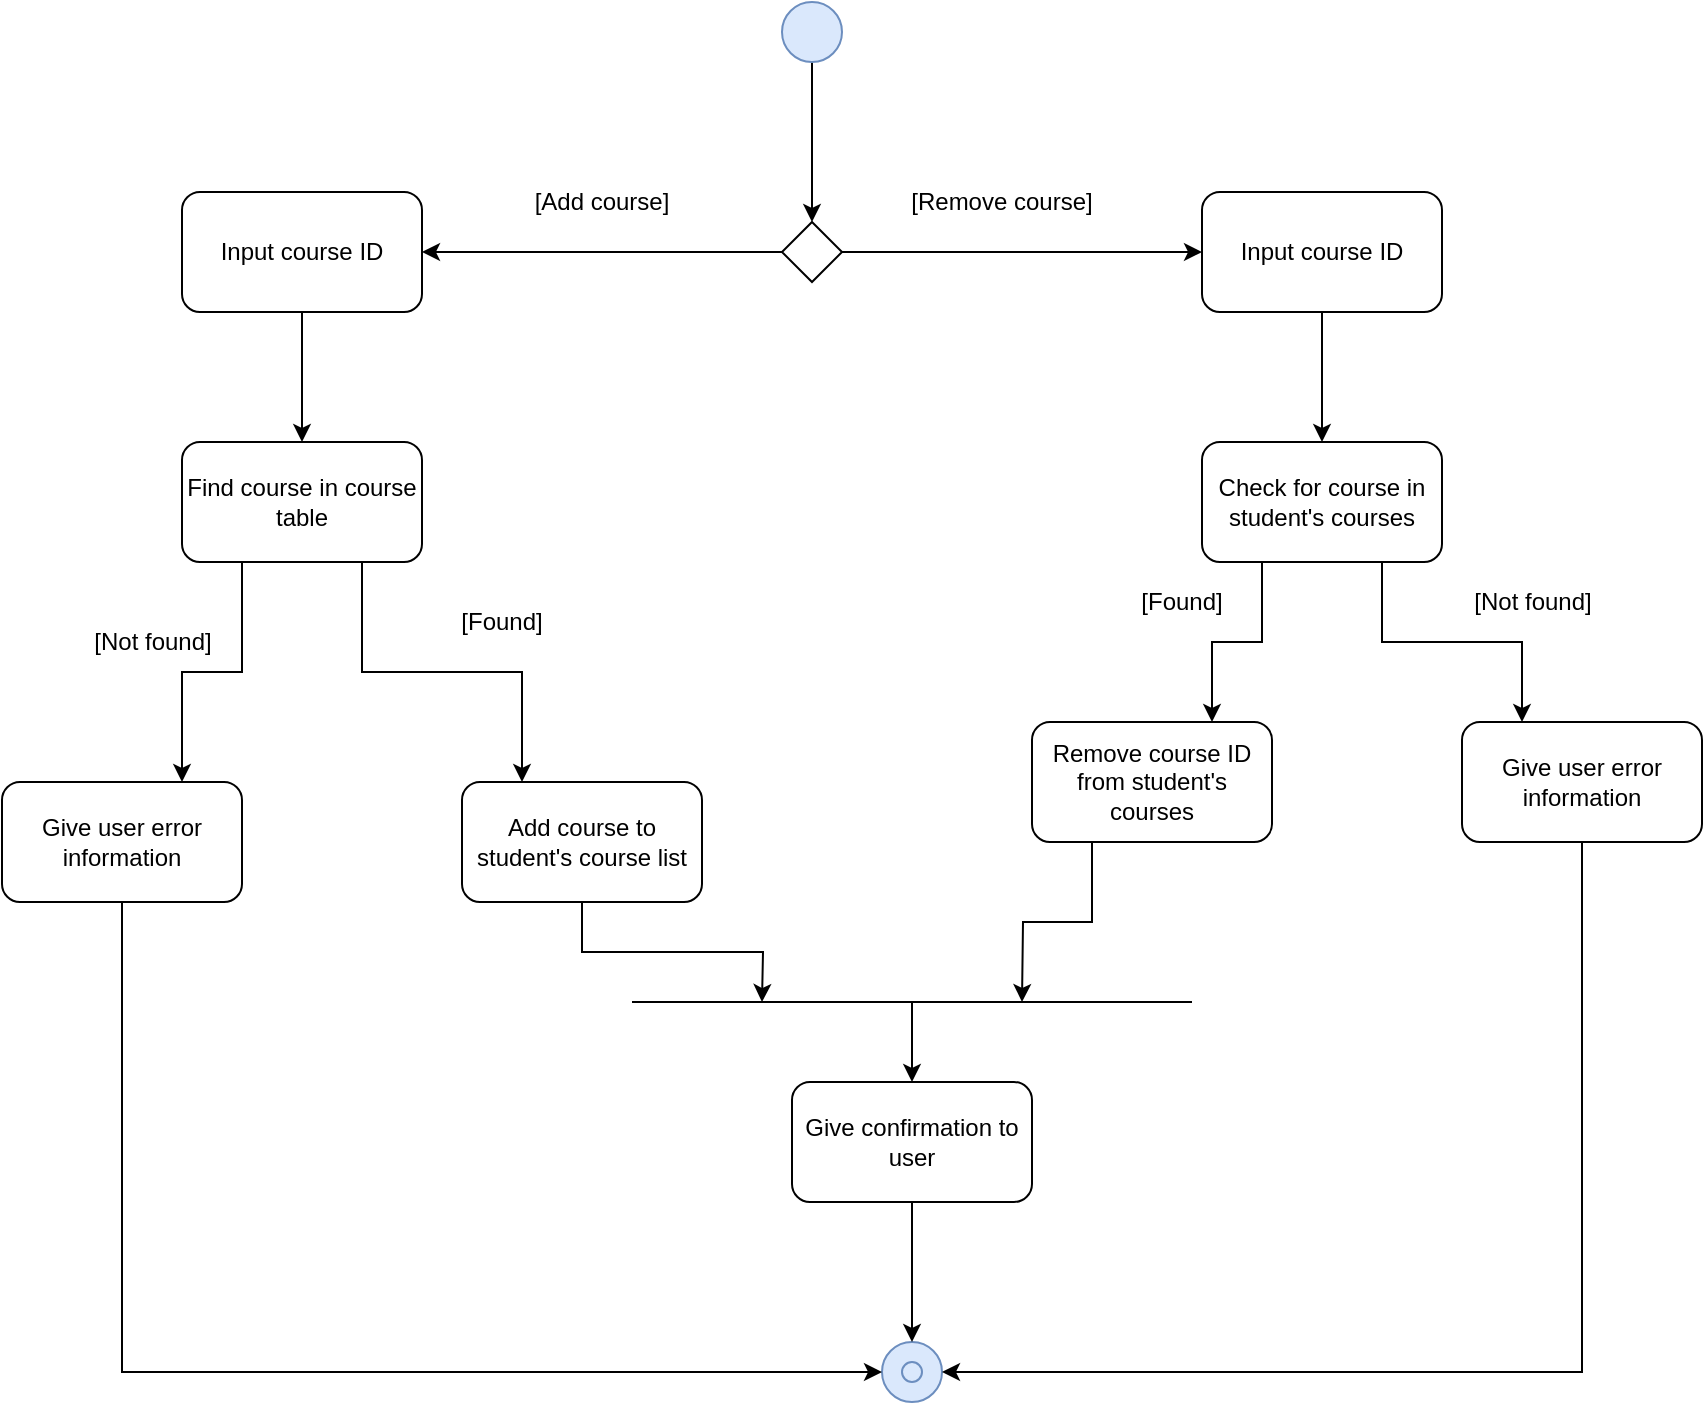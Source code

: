 <mxfile version="13.3.0" type="github">
  <diagram id="NnyLSurvaoDhBmxwmxYD" name="Page-1">
    <mxGraphModel dx="1422" dy="794" grid="1" gridSize="10" guides="1" tooltips="1" connect="1" arrows="1" fold="1" page="1" pageScale="1" pageWidth="1100" pageHeight="1700" math="0" shadow="0">
      <root>
        <mxCell id="0" />
        <mxCell id="1" parent="0" />
        <mxCell id="gXKau-As1yWKQFNBcPZa-2" style="edgeStyle=orthogonalEdgeStyle;rounded=0;orthogonalLoop=1;jettySize=auto;html=1;exitX=0.5;exitY=1;exitDx=0;exitDy=0;entryX=0.5;entryY=0;entryDx=0;entryDy=0;" edge="1" parent="1" source="Zo4STZ35aPRxYPcXV8oS-1" target="gXKau-As1yWKQFNBcPZa-1">
          <mxGeometry relative="1" as="geometry" />
        </mxCell>
        <mxCell id="Zo4STZ35aPRxYPcXV8oS-1" value="" style="ellipse;whiteSpace=wrap;html=1;aspect=fixed;fillColor=#dae8fc;strokeColor=#6c8ebf;" parent="1" vertex="1">
          <mxGeometry x="520" y="60" width="30" height="30" as="geometry" />
        </mxCell>
        <mxCell id="Zo4STZ35aPRxYPcXV8oS-4" value="" style="group" parent="1" vertex="1" connectable="0">
          <mxGeometry x="570" y="730" width="30" height="30" as="geometry" />
        </mxCell>
        <mxCell id="Zo4STZ35aPRxYPcXV8oS-2" value="" style="ellipse;whiteSpace=wrap;html=1;aspect=fixed;fillColor=#dae8fc;strokeColor=#6c8ebf;" parent="Zo4STZ35aPRxYPcXV8oS-4" vertex="1">
          <mxGeometry width="30" height="30" as="geometry" />
        </mxCell>
        <mxCell id="Zo4STZ35aPRxYPcXV8oS-3" value="" style="ellipse;whiteSpace=wrap;html=1;aspect=fixed;fillColor=#dae8fc;strokeColor=#6c8ebf;" parent="Zo4STZ35aPRxYPcXV8oS-4" vertex="1">
          <mxGeometry x="10" y="10" width="10" height="10" as="geometry" />
        </mxCell>
        <mxCell id="gXKau-As1yWKQFNBcPZa-3" style="edgeStyle=orthogonalEdgeStyle;rounded=0;orthogonalLoop=1;jettySize=auto;html=1;exitX=0;exitY=0.5;exitDx=0;exitDy=0;entryX=1;entryY=0.5;entryDx=0;entryDy=0;" edge="1" parent="1" source="gXKau-As1yWKQFNBcPZa-1" target="gXKau-As1yWKQFNBcPZa-8">
          <mxGeometry relative="1" as="geometry">
            <mxPoint x="350" y="185" as="targetPoint" />
          </mxGeometry>
        </mxCell>
        <mxCell id="gXKau-As1yWKQFNBcPZa-4" style="edgeStyle=orthogonalEdgeStyle;rounded=0;orthogonalLoop=1;jettySize=auto;html=1;exitX=1;exitY=0.5;exitDx=0;exitDy=0;entryX=0;entryY=0.5;entryDx=0;entryDy=0;" edge="1" parent="1" source="gXKau-As1yWKQFNBcPZa-1" target="gXKau-As1yWKQFNBcPZa-9">
          <mxGeometry relative="1" as="geometry">
            <mxPoint x="720" y="185" as="targetPoint" />
          </mxGeometry>
        </mxCell>
        <mxCell id="gXKau-As1yWKQFNBcPZa-1" value="" style="rhombus;whiteSpace=wrap;html=1;" vertex="1" parent="1">
          <mxGeometry x="520" y="170" width="30" height="30" as="geometry" />
        </mxCell>
        <mxCell id="gXKau-As1yWKQFNBcPZa-6" value="[Remove course]" style="text;html=1;strokeColor=none;fillColor=none;align=center;verticalAlign=middle;whiteSpace=wrap;rounded=0;" vertex="1" parent="1">
          <mxGeometry x="580" y="150" width="100" height="20" as="geometry" />
        </mxCell>
        <mxCell id="gXKau-As1yWKQFNBcPZa-7" value="[Add course]" style="text;html=1;strokeColor=none;fillColor=none;align=center;verticalAlign=middle;whiteSpace=wrap;rounded=0;" vertex="1" parent="1">
          <mxGeometry x="390" y="150" width="80" height="20" as="geometry" />
        </mxCell>
        <mxCell id="gXKau-As1yWKQFNBcPZa-11" style="edgeStyle=orthogonalEdgeStyle;rounded=0;orthogonalLoop=1;jettySize=auto;html=1;exitX=0.5;exitY=1;exitDx=0;exitDy=0;" edge="1" parent="1" source="gXKau-As1yWKQFNBcPZa-8" target="gXKau-As1yWKQFNBcPZa-10">
          <mxGeometry relative="1" as="geometry" />
        </mxCell>
        <mxCell id="gXKau-As1yWKQFNBcPZa-8" value="Input course ID" style="rounded=1;whiteSpace=wrap;html=1;" vertex="1" parent="1">
          <mxGeometry x="220" y="155" width="120" height="60" as="geometry" />
        </mxCell>
        <mxCell id="gXKau-As1yWKQFNBcPZa-30" style="edgeStyle=orthogonalEdgeStyle;rounded=0;orthogonalLoop=1;jettySize=auto;html=1;exitX=0.5;exitY=1;exitDx=0;exitDy=0;entryX=0.5;entryY=0;entryDx=0;entryDy=0;" edge="1" parent="1" source="gXKau-As1yWKQFNBcPZa-9" target="gXKau-As1yWKQFNBcPZa-19">
          <mxGeometry relative="1" as="geometry" />
        </mxCell>
        <mxCell id="gXKau-As1yWKQFNBcPZa-9" value="Input course ID" style="rounded=1;whiteSpace=wrap;html=1;" vertex="1" parent="1">
          <mxGeometry x="730" y="155" width="120" height="60" as="geometry" />
        </mxCell>
        <mxCell id="gXKau-As1yWKQFNBcPZa-27" style="edgeStyle=orthogonalEdgeStyle;rounded=0;orthogonalLoop=1;jettySize=auto;html=1;exitX=0.25;exitY=1;exitDx=0;exitDy=0;entryX=0.75;entryY=0;entryDx=0;entryDy=0;" edge="1" parent="1" source="gXKau-As1yWKQFNBcPZa-10" target="gXKau-As1yWKQFNBcPZa-26">
          <mxGeometry relative="1" as="geometry" />
        </mxCell>
        <mxCell id="gXKau-As1yWKQFNBcPZa-28" style="edgeStyle=orthogonalEdgeStyle;rounded=0;orthogonalLoop=1;jettySize=auto;html=1;exitX=0.75;exitY=1;exitDx=0;exitDy=0;entryX=0.25;entryY=0;entryDx=0;entryDy=0;" edge="1" parent="1" source="gXKau-As1yWKQFNBcPZa-10" target="gXKau-As1yWKQFNBcPZa-12">
          <mxGeometry relative="1" as="geometry" />
        </mxCell>
        <mxCell id="gXKau-As1yWKQFNBcPZa-10" value="Find course in course table" style="rounded=1;whiteSpace=wrap;html=1;" vertex="1" parent="1">
          <mxGeometry x="220" y="280" width="120" height="60" as="geometry" />
        </mxCell>
        <mxCell id="gXKau-As1yWKQFNBcPZa-18" style="edgeStyle=orthogonalEdgeStyle;rounded=0;orthogonalLoop=1;jettySize=auto;html=1;exitX=0.5;exitY=1;exitDx=0;exitDy=0;" edge="1" parent="1" source="gXKau-As1yWKQFNBcPZa-12">
          <mxGeometry relative="1" as="geometry">
            <mxPoint x="510" y="560" as="targetPoint" />
          </mxGeometry>
        </mxCell>
        <mxCell id="gXKau-As1yWKQFNBcPZa-12" value="Add course to student&#39;s course list" style="rounded=1;whiteSpace=wrap;html=1;" vertex="1" parent="1">
          <mxGeometry x="360" y="450" width="120" height="60" as="geometry" />
        </mxCell>
        <mxCell id="gXKau-As1yWKQFNBcPZa-14" value="" style="endArrow=none;html=1;" edge="1" parent="1">
          <mxGeometry width="50" height="50" relative="1" as="geometry">
            <mxPoint x="445" y="560" as="sourcePoint" />
            <mxPoint x="725" y="560" as="targetPoint" />
          </mxGeometry>
        </mxCell>
        <mxCell id="gXKau-As1yWKQFNBcPZa-40" style="edgeStyle=orthogonalEdgeStyle;rounded=0;orthogonalLoop=1;jettySize=auto;html=1;exitX=0.5;exitY=1;exitDx=0;exitDy=0;entryX=0.5;entryY=0;entryDx=0;entryDy=0;" edge="1" parent="1" source="gXKau-As1yWKQFNBcPZa-16" target="Zo4STZ35aPRxYPcXV8oS-2">
          <mxGeometry relative="1" as="geometry" />
        </mxCell>
        <mxCell id="gXKau-As1yWKQFNBcPZa-16" value="Give confirmation to user" style="rounded=1;whiteSpace=wrap;html=1;" vertex="1" parent="1">
          <mxGeometry x="525" y="600" width="120" height="60" as="geometry" />
        </mxCell>
        <mxCell id="gXKau-As1yWKQFNBcPZa-17" value="" style="endArrow=classic;html=1;entryX=0.5;entryY=0;entryDx=0;entryDy=0;" edge="1" parent="1" target="gXKau-As1yWKQFNBcPZa-16">
          <mxGeometry width="50" height="50" relative="1" as="geometry">
            <mxPoint x="585" y="560" as="sourcePoint" />
            <mxPoint x="570" y="380" as="targetPoint" />
          </mxGeometry>
        </mxCell>
        <mxCell id="gXKau-As1yWKQFNBcPZa-36" style="edgeStyle=orthogonalEdgeStyle;rounded=0;orthogonalLoop=1;jettySize=auto;html=1;exitX=0.25;exitY=1;exitDx=0;exitDy=0;entryX=0.75;entryY=0;entryDx=0;entryDy=0;" edge="1" parent="1" source="gXKau-As1yWKQFNBcPZa-19" target="gXKau-As1yWKQFNBcPZa-34">
          <mxGeometry relative="1" as="geometry" />
        </mxCell>
        <mxCell id="gXKau-As1yWKQFNBcPZa-37" style="edgeStyle=orthogonalEdgeStyle;rounded=0;orthogonalLoop=1;jettySize=auto;html=1;exitX=0.75;exitY=1;exitDx=0;exitDy=0;entryX=0.25;entryY=0;entryDx=0;entryDy=0;" edge="1" parent="1" source="gXKau-As1yWKQFNBcPZa-19" target="gXKau-As1yWKQFNBcPZa-35">
          <mxGeometry relative="1" as="geometry" />
        </mxCell>
        <mxCell id="gXKau-As1yWKQFNBcPZa-19" value="Check for course in student&#39;s courses" style="rounded=1;whiteSpace=wrap;html=1;" vertex="1" parent="1">
          <mxGeometry x="730" y="280" width="120" height="60" as="geometry" />
        </mxCell>
        <mxCell id="gXKau-As1yWKQFNBcPZa-22" value="[Found]" style="text;html=1;strokeColor=none;fillColor=none;align=center;verticalAlign=middle;whiteSpace=wrap;rounded=0;" vertex="1" parent="1">
          <mxGeometry x="360" y="360" width="40" height="20" as="geometry" />
        </mxCell>
        <mxCell id="gXKau-As1yWKQFNBcPZa-24" value="[Not found]" style="text;html=1;align=center;verticalAlign=middle;resizable=0;points=[];autosize=1;" vertex="1" parent="1">
          <mxGeometry x="170" y="370" width="70" height="20" as="geometry" />
        </mxCell>
        <mxCell id="gXKau-As1yWKQFNBcPZa-29" style="edgeStyle=orthogonalEdgeStyle;rounded=0;orthogonalLoop=1;jettySize=auto;html=1;exitX=0.5;exitY=1;exitDx=0;exitDy=0;entryX=0;entryY=0.5;entryDx=0;entryDy=0;" edge="1" parent="1" source="gXKau-As1yWKQFNBcPZa-26" target="Zo4STZ35aPRxYPcXV8oS-2">
          <mxGeometry relative="1" as="geometry" />
        </mxCell>
        <mxCell id="gXKau-As1yWKQFNBcPZa-26" value="Give user error information" style="rounded=1;whiteSpace=wrap;html=1;" vertex="1" parent="1">
          <mxGeometry x="130" y="450" width="120" height="60" as="geometry" />
        </mxCell>
        <mxCell id="gXKau-As1yWKQFNBcPZa-31" value="[Not found]" style="text;html=1;align=center;verticalAlign=middle;resizable=0;points=[];autosize=1;" vertex="1" parent="1">
          <mxGeometry x="860" y="350" width="70" height="20" as="geometry" />
        </mxCell>
        <mxCell id="gXKau-As1yWKQFNBcPZa-32" value="[Found]" style="text;html=1;strokeColor=none;fillColor=none;align=center;verticalAlign=middle;whiteSpace=wrap;rounded=0;" vertex="1" parent="1">
          <mxGeometry x="700" y="350" width="40" height="20" as="geometry" />
        </mxCell>
        <mxCell id="gXKau-As1yWKQFNBcPZa-39" style="edgeStyle=orthogonalEdgeStyle;rounded=0;orthogonalLoop=1;jettySize=auto;html=1;exitX=0.25;exitY=1;exitDx=0;exitDy=0;" edge="1" parent="1" source="gXKau-As1yWKQFNBcPZa-34">
          <mxGeometry relative="1" as="geometry">
            <mxPoint x="640" y="560" as="targetPoint" />
          </mxGeometry>
        </mxCell>
        <mxCell id="gXKau-As1yWKQFNBcPZa-34" value="Remove course ID from student&#39;s courses" style="rounded=1;whiteSpace=wrap;html=1;" vertex="1" parent="1">
          <mxGeometry x="645" y="420" width="120" height="60" as="geometry" />
        </mxCell>
        <mxCell id="gXKau-As1yWKQFNBcPZa-38" style="edgeStyle=orthogonalEdgeStyle;rounded=0;orthogonalLoop=1;jettySize=auto;html=1;exitX=0.5;exitY=1;exitDx=0;exitDy=0;entryX=1;entryY=0.5;entryDx=0;entryDy=0;" edge="1" parent="1" source="gXKau-As1yWKQFNBcPZa-35" target="Zo4STZ35aPRxYPcXV8oS-2">
          <mxGeometry relative="1" as="geometry" />
        </mxCell>
        <mxCell id="gXKau-As1yWKQFNBcPZa-35" value="Give user error information" style="rounded=1;whiteSpace=wrap;html=1;" vertex="1" parent="1">
          <mxGeometry x="860" y="420" width="120" height="60" as="geometry" />
        </mxCell>
      </root>
    </mxGraphModel>
  </diagram>
</mxfile>
